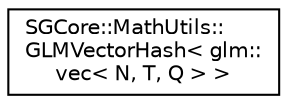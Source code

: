 digraph "Graphical Class Hierarchy"
{
 // LATEX_PDF_SIZE
  edge [fontname="Helvetica",fontsize="10",labelfontname="Helvetica",labelfontsize="10"];
  node [fontname="Helvetica",fontsize="10",shape=record];
  rankdir="LR";
  Node0 [label="SGCore::MathUtils::\lGLMVectorHash\< glm::\lvec\< N, T, Q \> \>",height=0.2,width=0.4,color="black", fillcolor="white", style="filled",URL="$structSGCore_1_1MathUtils_1_1GLMVectorHash_3_01glm_1_1vec_3_01N_00_01T_00_01Q_01_4_01_4.html",tooltip=" "];
}
